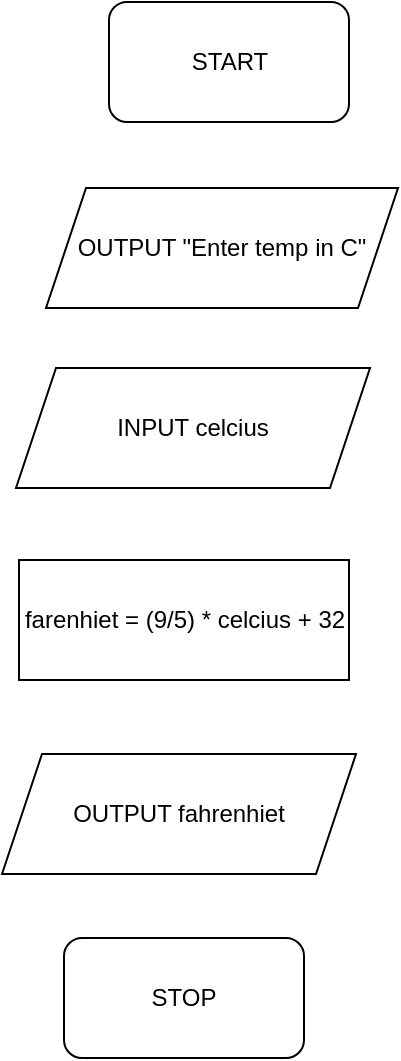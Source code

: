 <mxfile version="26.0.9">
  <diagram name="Page-1" id="W-FhYE-xPO7UmZUzGvLQ">
    <mxGraphModel dx="521" dy="1053" grid="0" gridSize="10" guides="1" tooltips="1" connect="1" arrows="1" fold="1" page="0" pageScale="1" pageWidth="827" pageHeight="1169" math="0" shadow="0">
      <root>
        <mxCell id="0" />
        <mxCell id="1" parent="0" />
        <mxCell id="lh2e7kVsd47teioQ9dTG-1" value="START" style="rounded=1;whiteSpace=wrap;html=1;" vertex="1" parent="1">
          <mxGeometry x="130.5" y="-67" width="120" height="60" as="geometry" />
        </mxCell>
        <mxCell id="lh2e7kVsd47teioQ9dTG-2" value="OUTPUT &quot;Enter temp in C&quot;" style="shape=parallelogram;perimeter=parallelogramPerimeter;whiteSpace=wrap;html=1;fixedSize=1;" vertex="1" parent="1">
          <mxGeometry x="99" y="26" width="176" height="60" as="geometry" />
        </mxCell>
        <mxCell id="lh2e7kVsd47teioQ9dTG-3" value="INPUT celcius" style="shape=parallelogram;perimeter=parallelogramPerimeter;whiteSpace=wrap;html=1;fixedSize=1;" vertex="1" parent="1">
          <mxGeometry x="84" y="116" width="177" height="60" as="geometry" />
        </mxCell>
        <mxCell id="lh2e7kVsd47teioQ9dTG-4" value="farenhiet = (9/5) * celcius + 32" style="rounded=0;whiteSpace=wrap;html=1;" vertex="1" parent="1">
          <mxGeometry x="85.5" y="212" width="165" height="60" as="geometry" />
        </mxCell>
        <mxCell id="lh2e7kVsd47teioQ9dTG-5" value="OUTPUT fahrenhiet" style="shape=parallelogram;perimeter=parallelogramPerimeter;whiteSpace=wrap;html=1;fixedSize=1;" vertex="1" parent="1">
          <mxGeometry x="77" y="309" width="177" height="60" as="geometry" />
        </mxCell>
        <mxCell id="lh2e7kVsd47teioQ9dTG-6" value="STOP" style="rounded=1;whiteSpace=wrap;html=1;" vertex="1" parent="1">
          <mxGeometry x="108" y="401" width="120" height="60" as="geometry" />
        </mxCell>
      </root>
    </mxGraphModel>
  </diagram>
</mxfile>
